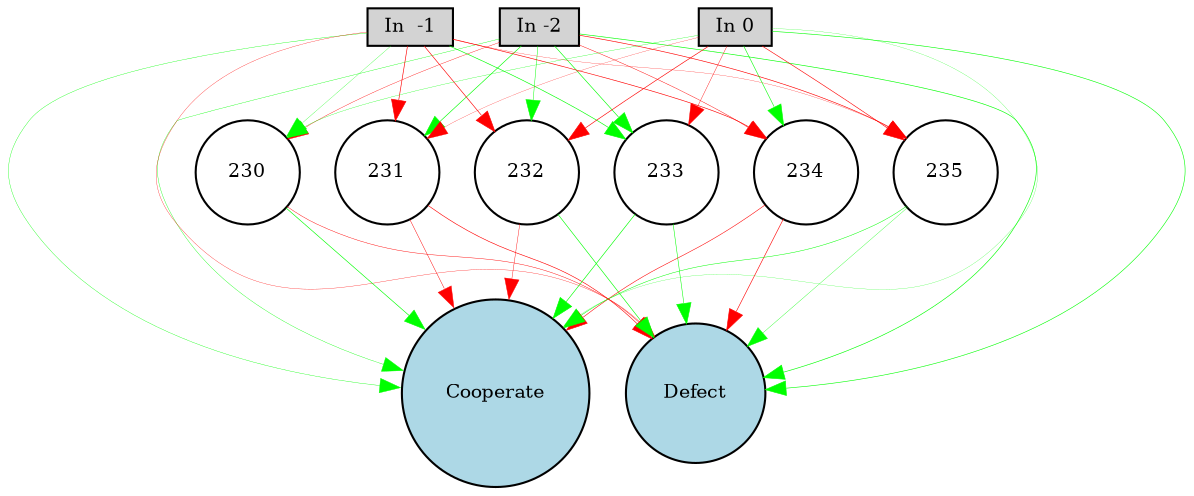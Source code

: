 digraph {
	node [fontsize=9 height=0.2 shape=circle width=0.2]
	"In -2" [fillcolor=lightgray shape=box style=filled]
	"In  -1" [fillcolor=lightgray shape=box style=filled]
	"In 0" [fillcolor=lightgray shape=box style=filled]
	Cooperate [fillcolor=lightblue style=filled]
	Defect [fillcolor=lightblue style=filled]
	230 [fillcolor=white style=filled]
	231 [fillcolor=white style=filled]
	232 [fillcolor=white style=filled]
	233 [fillcolor=white style=filled]
	234 [fillcolor=white style=filled]
	235 [fillcolor=white style=filled]
	"In -2" -> 230 [color=red penwidth=0.17801187681508046 style=solid]
	"In -2" -> 231 [color=green penwidth=0.30000000000000004 style=solid]
	"In -2" -> 232 [color=green penwidth=0.22662269987671727 style=solid]
	"In -2" -> 233 [color=green penwidth=0.30000000000000004 style=solid]
	"In -2" -> 234 [color=red penwidth=0.2123010367735625 style=solid]
	"In -2" -> 235 [color=red penwidth=0.30000000000000004 style=solid]
	"In  -1" -> 230 [color=green penwidth=0.1301919259467087 style=solid]
	"In  -1" -> 231 [color=red penwidth=0.30000000000000004 style=solid]
	"In  -1" -> 232 [color=red penwidth=0.30000000000000004 style=solid]
	"In  -1" -> 233 [color=green penwidth=0.30000000000000004 style=solid]
	"In  -1" -> 234 [color=red penwidth=0.30000000000000004 style=solid]
	"In  -1" -> 235 [color=red penwidth=0.11876695943667333 style=solid]
	"In 0" -> 230 [color=green penwidth=0.14383925924439245 style=solid]
	"In 0" -> 231 [color=red penwidth=0.11472230209654766 style=solid]
	"In 0" -> 232 [color=red penwidth=0.30000000000000004 style=solid]
	"In 0" -> 233 [color=red penwidth=0.18613024658709834 style=solid]
	"In 0" -> 234 [color=green penwidth=0.2725374230925059 style=solid]
	"In 0" -> 235 [color=red penwidth=0.2866713370592784 style=solid]
	230 -> Cooperate [color=green penwidth=0.30000000000000004 style=solid]
	230 -> Defect [color=red penwidth=0.20805840853584137 style=solid]
	231 -> Cooperate [color=red penwidth=0.2183904591736834 style=solid]
	231 -> Defect [color=red penwidth=0.2883653715938097 style=solid]
	232 -> Cooperate [color=red penwidth=0.19350101880601114 style=solid]
	232 -> Defect [color=green penwidth=0.30000000000000004 style=solid]
	233 -> Cooperate [color=green penwidth=0.30000000000000004 style=solid]
	233 -> Defect [color=green penwidth=0.25126088592105744 style=solid]
	234 -> Cooperate [color=red penwidth=0.2614464601830627 style=solid]
	234 -> Defect [color=red penwidth=0.2918894669504778 style=solid]
	235 -> Cooperate [color=green penwidth=0.23180010466347697 style=solid]
	235 -> Defect [color=green penwidth=0.158756781859891 style=solid]
	"In -2" -> Cooperate [color=green penwidth=0.1727581572745781 style=solid]
	"In -2" -> Defect [color=green penwidth=0.30000000000000004 style=solid]
	"In  -1" -> Cooperate [color=green penwidth=0.17252343079098023 style=solid]
	"In  -1" -> Defect [color=red penwidth=0.14636413282298805 style=solid]
	"In 0" -> Cooperate [color=green penwidth=0.10751094098351509 style=solid]
	"In 0" -> Defect [color=green penwidth=0.2818698955404373 style=solid]
}
